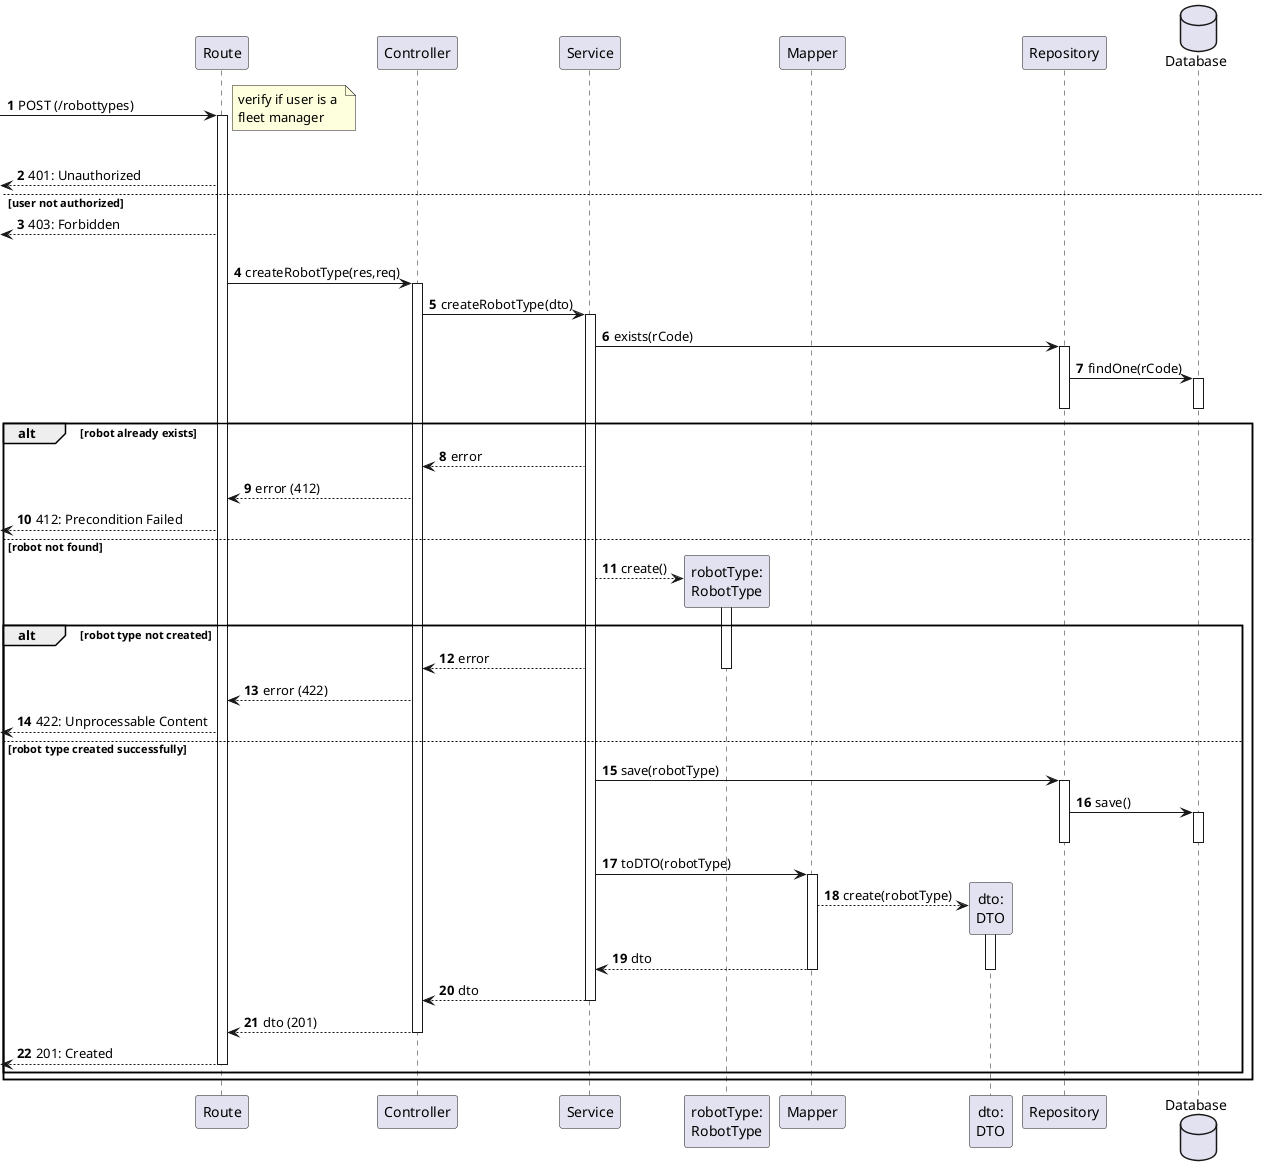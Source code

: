 @startuml
autonumber


participant "Route" as r
participant "Controller" as ctrl
participant "Service" as svc

participant "robotType:\nRobotType" as b
participant "Mapper" as map
participant "dto:\nDTO" as dto

participant "Repository" as repo
database "Database" as db


[->r: POST (/robottypes)

    activate r
        note right: verify if user is a \nfleet manager
        alt unkown user
            [<-- r : 401: Unauthorized
        else user not authorized
            [<-- r : 403: Forbidden
        else user authorized

        r -> ctrl : createRobotType(res,req)
            activate ctrl
                ctrl -> svc : createRobotType(dto)
                activate svc

                    svc -> repo: exists(rCode)
                    activate repo
                        repo -> db: findOne(rCode)
                        activate db
                        deactivate db
                    deactivate repo

                    alt robot already exists
                    svc --> ctrl : error
                    ctrl --> r : error (412)
                        [<-- r : 412: Precondition Failed

                    else robot not found


                    svc --> b **: create()
                    activate b

                    alt robot type not created
                        svc --> ctrl : error
                        deactivate b
                        ctrl --> r : error (422)
                        [<-- r : 422: Unprocessable Content
                    else robot type created successfully
                    svc -> repo : save(robotType)
                    activate repo
                        repo -> db : save()
                        activate db
                        deactivate db
                    deactivate repo

                    svc -> map : toDTO(robotType)
                    activate map
                        map --> dto **: create(robotType)
                        activate dto

                        map --> svc : dto
                        deactivate dto
                    deactivate map

                    svc --> ctrl : dto
                deactivate svc

                ctrl --> r : dto (201)
            deactivate ctrl
        [<-- r: 201: Created
    deactivate r
end
end

@enduml
